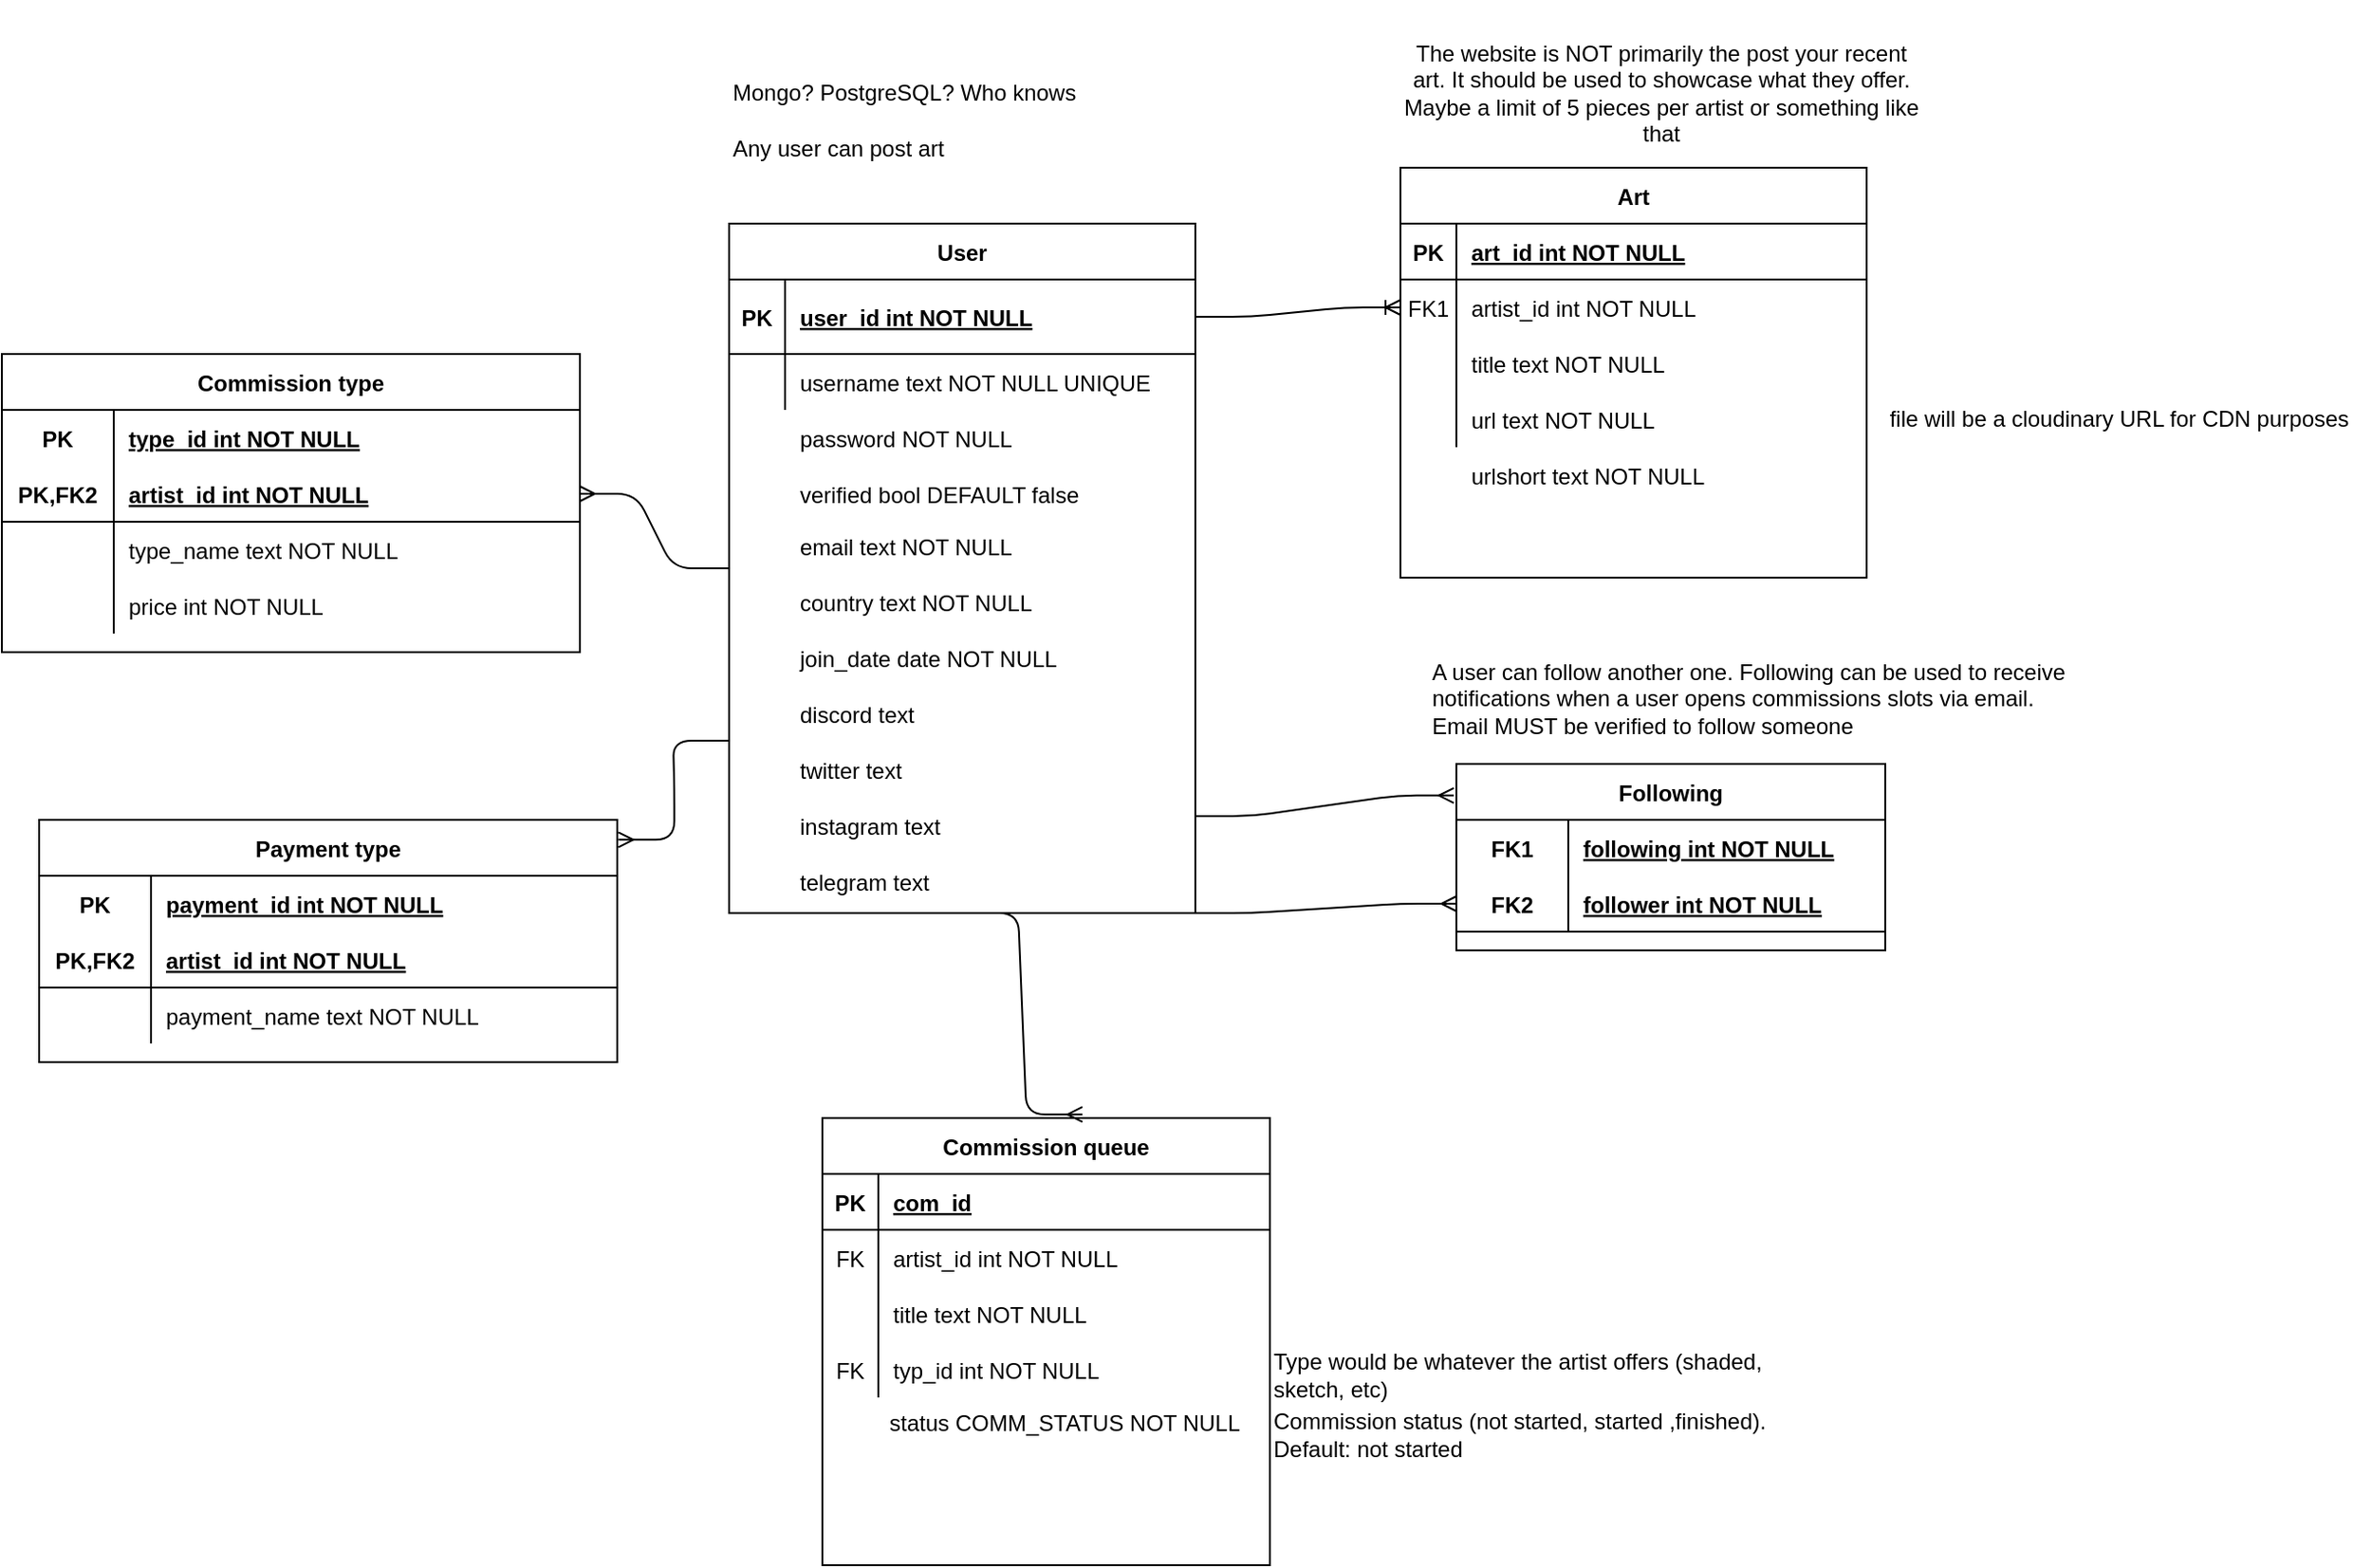 <mxfile version="14.5.1" type="github">
  <diagram id="R2lEEEUBdFMjLlhIrx00" name="Page-1">
    <mxGraphModel dx="981" dy="526" grid="1" gridSize="10" guides="1" tooltips="1" connect="1" arrows="1" fold="1" page="1" pageScale="1" pageWidth="850" pageHeight="1100" math="0" shadow="0" extFonts="Permanent Marker^https://fonts.googleapis.com/css?family=Permanent+Marker">
      <root>
        <mxCell id="0" />
        <mxCell id="1" parent="0" />
        <mxCell id="C-vyLk0tnHw3VtMMgP7b-1" value="" style="edgeStyle=entityRelationEdgeStyle;endArrow=ERoneToMany;startArrow=none;endFill=0;startFill=0;entryX=0;entryY=0.5;entryDx=0;entryDy=0;exitX=1;exitY=0.5;exitDx=0;exitDy=0;" parent="1" source="C-vyLk0tnHw3VtMMgP7b-24" target="C-vyLk0tnHw3VtMMgP7b-6" edge="1">
          <mxGeometry width="100" height="100" relative="1" as="geometry">
            <mxPoint x="570" y="360" as="sourcePoint" />
            <mxPoint x="780" y="760" as="targetPoint" />
          </mxGeometry>
        </mxCell>
        <mxCell id="C-vyLk0tnHw3VtMMgP7b-2" value="Art" style="shape=table;startSize=30;container=1;collapsible=1;childLayout=tableLayout;fixedRows=1;rowLines=0;fontStyle=1;align=center;resizeLast=1;" parent="1" vertex="1">
          <mxGeometry x="820" y="230" width="250" height="220" as="geometry" />
        </mxCell>
        <mxCell id="C-vyLk0tnHw3VtMMgP7b-3" value="" style="shape=partialRectangle;collapsible=0;dropTarget=0;pointerEvents=0;fillColor=none;points=[[0,0.5],[1,0.5]];portConstraint=eastwest;top=0;left=0;right=0;bottom=1;" parent="C-vyLk0tnHw3VtMMgP7b-2" vertex="1">
          <mxGeometry y="30" width="250" height="30" as="geometry" />
        </mxCell>
        <mxCell id="C-vyLk0tnHw3VtMMgP7b-4" value="PK" style="shape=partialRectangle;overflow=hidden;connectable=0;fillColor=none;top=0;left=0;bottom=0;right=0;fontStyle=1;" parent="C-vyLk0tnHw3VtMMgP7b-3" vertex="1">
          <mxGeometry width="30" height="30" as="geometry" />
        </mxCell>
        <mxCell id="C-vyLk0tnHw3VtMMgP7b-5" value="art_id int NOT NULL " style="shape=partialRectangle;overflow=hidden;connectable=0;fillColor=none;top=0;left=0;bottom=0;right=0;align=left;spacingLeft=6;fontStyle=5;" parent="C-vyLk0tnHw3VtMMgP7b-3" vertex="1">
          <mxGeometry x="30" width="220" height="30" as="geometry" />
        </mxCell>
        <mxCell id="C-vyLk0tnHw3VtMMgP7b-6" value="" style="shape=partialRectangle;collapsible=0;dropTarget=0;pointerEvents=0;fillColor=none;points=[[0,0.5],[1,0.5]];portConstraint=eastwest;top=0;left=0;right=0;bottom=0;" parent="C-vyLk0tnHw3VtMMgP7b-2" vertex="1">
          <mxGeometry y="60" width="250" height="30" as="geometry" />
        </mxCell>
        <mxCell id="C-vyLk0tnHw3VtMMgP7b-7" value="FK1" style="shape=partialRectangle;overflow=hidden;connectable=0;fillColor=none;top=0;left=0;bottom=0;right=0;" parent="C-vyLk0tnHw3VtMMgP7b-6" vertex="1">
          <mxGeometry width="30" height="30" as="geometry" />
        </mxCell>
        <mxCell id="C-vyLk0tnHw3VtMMgP7b-8" value="artist_id int NOT NULL" style="shape=partialRectangle;overflow=hidden;connectable=0;fillColor=none;top=0;left=0;bottom=0;right=0;align=left;spacingLeft=6;" parent="C-vyLk0tnHw3VtMMgP7b-6" vertex="1">
          <mxGeometry x="30" width="220" height="30" as="geometry" />
        </mxCell>
        <mxCell id="C-vyLk0tnHw3VtMMgP7b-9" value="" style="shape=partialRectangle;collapsible=0;dropTarget=0;pointerEvents=0;fillColor=none;points=[[0,0.5],[1,0.5]];portConstraint=eastwest;top=0;left=0;right=0;bottom=0;" parent="C-vyLk0tnHw3VtMMgP7b-2" vertex="1">
          <mxGeometry y="90" width="250" height="30" as="geometry" />
        </mxCell>
        <mxCell id="C-vyLk0tnHw3VtMMgP7b-10" value="" style="shape=partialRectangle;overflow=hidden;connectable=0;fillColor=none;top=0;left=0;bottom=0;right=0;" parent="C-vyLk0tnHw3VtMMgP7b-9" vertex="1">
          <mxGeometry width="30" height="30" as="geometry" />
        </mxCell>
        <mxCell id="C-vyLk0tnHw3VtMMgP7b-11" value="" style="shape=partialRectangle;overflow=hidden;connectable=0;fillColor=none;top=0;left=0;bottom=0;right=0;align=left;spacingLeft=6;" parent="C-vyLk0tnHw3VtMMgP7b-9" vertex="1">
          <mxGeometry x="30" width="220" height="30" as="geometry" />
        </mxCell>
        <mxCell id="TL3nBuyXhmTacH56hyKP-1" value="" style="shape=partialRectangle;collapsible=0;dropTarget=0;pointerEvents=0;fillColor=none;points=[[0,0.5],[1,0.5]];portConstraint=eastwest;top=0;left=0;right=0;bottom=0;" parent="C-vyLk0tnHw3VtMMgP7b-2" vertex="1">
          <mxGeometry y="120" width="250" height="30" as="geometry" />
        </mxCell>
        <mxCell id="TL3nBuyXhmTacH56hyKP-2" value="" style="shape=partialRectangle;overflow=hidden;connectable=0;fillColor=none;top=0;left=0;bottom=0;right=0;" parent="TL3nBuyXhmTacH56hyKP-1" vertex="1">
          <mxGeometry width="30" height="30" as="geometry" />
        </mxCell>
        <mxCell id="TL3nBuyXhmTacH56hyKP-3" value="" style="shape=partialRectangle;overflow=hidden;connectable=0;fillColor=none;top=0;left=0;bottom=0;right=0;align=left;spacingLeft=6;" parent="TL3nBuyXhmTacH56hyKP-1" vertex="1">
          <mxGeometry x="30" width="220" height="30" as="geometry" />
        </mxCell>
        <mxCell id="C-vyLk0tnHw3VtMMgP7b-23" value="User" style="shape=table;startSize=30;container=1;collapsible=1;childLayout=tableLayout;fixedRows=1;rowLines=0;fontStyle=1;align=center;resizeLast=1;" parent="1" vertex="1">
          <mxGeometry x="460" y="260" width="250" height="370" as="geometry" />
        </mxCell>
        <mxCell id="C-vyLk0tnHw3VtMMgP7b-24" value="" style="shape=partialRectangle;collapsible=0;dropTarget=0;pointerEvents=0;fillColor=none;points=[[0,0.5],[1,0.5]];portConstraint=eastwest;top=0;left=0;right=0;bottom=1;" parent="C-vyLk0tnHw3VtMMgP7b-23" vertex="1">
          <mxGeometry y="30" width="250" height="40" as="geometry" />
        </mxCell>
        <mxCell id="C-vyLk0tnHw3VtMMgP7b-25" value="PK" style="shape=partialRectangle;overflow=hidden;connectable=0;fillColor=none;top=0;left=0;bottom=0;right=0;fontStyle=1;" parent="C-vyLk0tnHw3VtMMgP7b-24" vertex="1">
          <mxGeometry width="30" height="40" as="geometry" />
        </mxCell>
        <mxCell id="C-vyLk0tnHw3VtMMgP7b-26" value="user_id int NOT NULL " style="shape=partialRectangle;overflow=hidden;connectable=0;fillColor=none;top=0;left=0;bottom=0;right=0;align=left;spacingLeft=6;fontStyle=5;" parent="C-vyLk0tnHw3VtMMgP7b-24" vertex="1">
          <mxGeometry x="30" width="220" height="40" as="geometry" />
        </mxCell>
        <mxCell id="C-vyLk0tnHw3VtMMgP7b-27" value="" style="shape=partialRectangle;collapsible=0;dropTarget=0;pointerEvents=0;fillColor=none;points=[[0,0.5],[1,0.5]];portConstraint=eastwest;top=0;left=0;right=0;bottom=0;" parent="C-vyLk0tnHw3VtMMgP7b-23" vertex="1">
          <mxGeometry y="70" width="250" height="30" as="geometry" />
        </mxCell>
        <mxCell id="C-vyLk0tnHw3VtMMgP7b-28" value="" style="shape=partialRectangle;overflow=hidden;connectable=0;fillColor=none;top=0;left=0;bottom=0;right=0;" parent="C-vyLk0tnHw3VtMMgP7b-27" vertex="1">
          <mxGeometry width="30" height="30" as="geometry" />
        </mxCell>
        <mxCell id="C-vyLk0tnHw3VtMMgP7b-29" value="username text NOT NULL UNIQUE" style="shape=partialRectangle;overflow=hidden;connectable=0;fillColor=none;top=0;left=0;bottom=0;right=0;align=left;spacingLeft=6;" parent="C-vyLk0tnHw3VtMMgP7b-27" vertex="1">
          <mxGeometry x="30" width="220" height="30" as="geometry" />
        </mxCell>
        <mxCell id="TL3nBuyXhmTacH56hyKP-5" value="&lt;div align=&quot;left&quot;&gt;Mongo? PostgreSQL? Who knows&lt;/div&gt;" style="text;html=1;align=left;verticalAlign=middle;resizable=0;points=[];autosize=1;" parent="1" vertex="1">
          <mxGeometry x="460" y="180" width="200" height="20" as="geometry" />
        </mxCell>
        <mxCell id="TL3nBuyXhmTacH56hyKP-6" value="join_date date NOT NULL" style="shape=partialRectangle;overflow=hidden;connectable=0;fillColor=none;top=0;left=0;bottom=0;right=0;align=left;spacingLeft=6;" parent="1" vertex="1">
          <mxGeometry x="490" y="478" width="220" height="30" as="geometry" />
        </mxCell>
        <mxCell id="TL3nBuyXhmTacH56hyKP-8" value="email text NOT NULL" style="shape=partialRectangle;overflow=hidden;connectable=0;fillColor=none;top=0;left=0;bottom=0;right=0;align=left;spacingLeft=6;" parent="1" vertex="1">
          <mxGeometry x="490" y="418" width="220" height="30" as="geometry" />
        </mxCell>
        <mxCell id="TL3nBuyXhmTacH56hyKP-9" value="country text NOT NULL" style="shape=partialRectangle;overflow=hidden;connectable=0;fillColor=none;top=0;left=0;bottom=0;right=0;align=left;spacingLeft=6;" parent="1" vertex="1">
          <mxGeometry x="490" y="448" width="220" height="30" as="geometry" />
        </mxCell>
        <mxCell id="TL3nBuyXhmTacH56hyKP-15" value="title text NOT NULL" style="shape=partialRectangle;overflow=hidden;connectable=0;fillColor=none;top=0;left=0;bottom=0;right=0;align=left;spacingLeft=6;" parent="1" vertex="1">
          <mxGeometry x="850" y="320" width="220" height="30" as="geometry" />
        </mxCell>
        <mxCell id="TL3nBuyXhmTacH56hyKP-16" value="url text NOT NULL" style="shape=partialRectangle;overflow=hidden;connectable=0;fillColor=none;top=0;left=0;bottom=0;right=0;align=left;spacingLeft=6;" parent="1" vertex="1">
          <mxGeometry x="850" y="350" width="220" height="30" as="geometry" />
        </mxCell>
        <mxCell id="TL3nBuyXhmTacH56hyKP-17" value="file will be a cloudinary URL for CDN purposes" style="text;html=1;align=center;verticalAlign=middle;resizable=0;points=[];autosize=1;" parent="1" vertex="1">
          <mxGeometry x="1070" y="355" width="270" height="20" as="geometry" />
        </mxCell>
        <mxCell id="VblUntj4SBmvAwm1wua8-1" value="&lt;div align=&quot;left&quot;&gt;Any user can post art&lt;/div&gt;" style="text;html=1;strokeColor=none;fillColor=none;align=left;verticalAlign=middle;whiteSpace=wrap;rounded=0;" parent="1" vertex="1">
          <mxGeometry x="460" y="210" width="250" height="20" as="geometry" />
        </mxCell>
        <mxCell id="VblUntj4SBmvAwm1wua8-2" value="&lt;div&gt;A user can follow another one. Following can be used to receive notifications when a user opens commissions slots via email.&lt;/div&gt;&lt;div&gt;Email MUST be verified to follow someone&lt;br&gt;&lt;/div&gt;" style="text;html=1;strokeColor=none;fillColor=none;align=left;verticalAlign=middle;whiteSpace=wrap;rounded=0;" parent="1" vertex="1">
          <mxGeometry x="835" y="480" width="390" height="70" as="geometry" />
        </mxCell>
        <mxCell id="VblUntj4SBmvAwm1wua8-3" value="password NOT NULL" style="shape=partialRectangle;overflow=hidden;connectable=0;fillColor=none;top=0;left=0;bottom=0;right=0;align=left;spacingLeft=6;" parent="1" vertex="1">
          <mxGeometry x="490" y="360" width="220" height="30" as="geometry" />
        </mxCell>
        <mxCell id="VblUntj4SBmvAwm1wua8-4" value="The website is NOT primarily the post your recent art. It should be used to showcase what they offer. Maybe a limit of 5 pieces per artist or something like that" style="text;html=1;strokeColor=none;fillColor=none;align=center;verticalAlign=middle;whiteSpace=wrap;rounded=0;" parent="1" vertex="1">
          <mxGeometry x="820" y="140" width="280" height="100" as="geometry" />
        </mxCell>
        <mxCell id="VblUntj4SBmvAwm1wua8-21" value="" style="edgeStyle=entityRelationEdgeStyle;fontSize=12;html=1;endArrow=ERmany;startArrow=none;entryX=-0.006;entryY=0.169;entryDx=0;entryDy=0;entryPerimeter=0;startFill=0;endFill=0;" parent="1" target="VblUntj4SBmvAwm1wua8-41" edge="1">
          <mxGeometry width="100" height="100" relative="1" as="geometry">
            <mxPoint x="710" y="578" as="sourcePoint" />
            <mxPoint x="836" y="574.96" as="targetPoint" />
          </mxGeometry>
        </mxCell>
        <mxCell id="VblUntj4SBmvAwm1wua8-22" value="" style="edgeStyle=entityRelationEdgeStyle;fontSize=12;html=1;endArrow=ERmany;startArrow=none;entryX=0;entryY=0.5;entryDx=0;entryDy=0;startFill=0;endFill=0;" parent="1" target="VblUntj4SBmvAwm1wua8-45" edge="1">
          <mxGeometry width="100" height="100" relative="1" as="geometry">
            <mxPoint x="710" y="630" as="sourcePoint" />
            <mxPoint x="850" y="655" as="targetPoint" />
          </mxGeometry>
        </mxCell>
        <mxCell id="VblUntj4SBmvAwm1wua8-23" value="Commission queue" style="shape=table;startSize=30;container=1;collapsible=1;childLayout=tableLayout;fixedRows=1;rowLines=0;fontStyle=1;align=center;resizeLast=1;" parent="1" vertex="1">
          <mxGeometry x="510" y="740" width="240" height="240" as="geometry" />
        </mxCell>
        <mxCell id="VblUntj4SBmvAwm1wua8-24" value="" style="shape=partialRectangle;collapsible=0;dropTarget=0;pointerEvents=0;fillColor=none;top=0;left=0;bottom=1;right=0;points=[[0,0.5],[1,0.5]];portConstraint=eastwest;" parent="VblUntj4SBmvAwm1wua8-23" vertex="1">
          <mxGeometry y="30" width="240" height="30" as="geometry" />
        </mxCell>
        <mxCell id="VblUntj4SBmvAwm1wua8-25" value="PK" style="shape=partialRectangle;connectable=0;fillColor=none;top=0;left=0;bottom=0;right=0;fontStyle=1;overflow=hidden;" parent="VblUntj4SBmvAwm1wua8-24" vertex="1">
          <mxGeometry width="30" height="30" as="geometry" />
        </mxCell>
        <mxCell id="VblUntj4SBmvAwm1wua8-26" value="com_id" style="shape=partialRectangle;connectable=0;fillColor=none;top=0;left=0;bottom=0;right=0;align=left;spacingLeft=6;fontStyle=5;overflow=hidden;" parent="VblUntj4SBmvAwm1wua8-24" vertex="1">
          <mxGeometry x="30" width="210" height="30" as="geometry" />
        </mxCell>
        <mxCell id="VblUntj4SBmvAwm1wua8-27" value="" style="shape=partialRectangle;collapsible=0;dropTarget=0;pointerEvents=0;fillColor=none;top=0;left=0;bottom=0;right=0;points=[[0,0.5],[1,0.5]];portConstraint=eastwest;" parent="VblUntj4SBmvAwm1wua8-23" vertex="1">
          <mxGeometry y="60" width="240" height="30" as="geometry" />
        </mxCell>
        <mxCell id="VblUntj4SBmvAwm1wua8-28" value="FK" style="shape=partialRectangle;connectable=0;fillColor=none;top=0;left=0;bottom=0;right=0;editable=1;overflow=hidden;" parent="VblUntj4SBmvAwm1wua8-27" vertex="1">
          <mxGeometry width="30" height="30" as="geometry" />
        </mxCell>
        <mxCell id="VblUntj4SBmvAwm1wua8-29" value="artist_id int NOT NULL" style="shape=partialRectangle;connectable=0;fillColor=none;top=0;left=0;bottom=0;right=0;align=left;spacingLeft=6;overflow=hidden;" parent="VblUntj4SBmvAwm1wua8-27" vertex="1">
          <mxGeometry x="30" width="210" height="30" as="geometry" />
        </mxCell>
        <mxCell id="VblUntj4SBmvAwm1wua8-30" value="" style="shape=partialRectangle;collapsible=0;dropTarget=0;pointerEvents=0;fillColor=none;top=0;left=0;bottom=0;right=0;points=[[0,0.5],[1,0.5]];portConstraint=eastwest;" parent="VblUntj4SBmvAwm1wua8-23" vertex="1">
          <mxGeometry y="90" width="240" height="30" as="geometry" />
        </mxCell>
        <mxCell id="VblUntj4SBmvAwm1wua8-31" value="" style="shape=partialRectangle;connectable=0;fillColor=none;top=0;left=0;bottom=0;right=0;editable=1;overflow=hidden;" parent="VblUntj4SBmvAwm1wua8-30" vertex="1">
          <mxGeometry width="30" height="30" as="geometry" />
        </mxCell>
        <mxCell id="VblUntj4SBmvAwm1wua8-32" value="title text NOT NULL" style="shape=partialRectangle;connectable=0;fillColor=none;top=0;left=0;bottom=0;right=0;align=left;spacingLeft=6;overflow=hidden;" parent="VblUntj4SBmvAwm1wua8-30" vertex="1">
          <mxGeometry x="30" width="210" height="30" as="geometry" />
        </mxCell>
        <mxCell id="VblUntj4SBmvAwm1wua8-33" value="" style="shape=partialRectangle;collapsible=0;dropTarget=0;pointerEvents=0;fillColor=none;top=0;left=0;bottom=0;right=0;points=[[0,0.5],[1,0.5]];portConstraint=eastwest;" parent="VblUntj4SBmvAwm1wua8-23" vertex="1">
          <mxGeometry y="120" width="240" height="30" as="geometry" />
        </mxCell>
        <mxCell id="VblUntj4SBmvAwm1wua8-34" value="FK" style="shape=partialRectangle;connectable=0;fillColor=none;top=0;left=0;bottom=0;right=0;editable=1;overflow=hidden;" parent="VblUntj4SBmvAwm1wua8-33" vertex="1">
          <mxGeometry width="30" height="30" as="geometry" />
        </mxCell>
        <mxCell id="VblUntj4SBmvAwm1wua8-35" value="typ_id int NOT NULL " style="shape=partialRectangle;connectable=0;fillColor=none;top=0;left=0;bottom=0;right=0;align=left;spacingLeft=6;overflow=hidden;" parent="VblUntj4SBmvAwm1wua8-33" vertex="1">
          <mxGeometry x="30" width="210" height="30" as="geometry" />
        </mxCell>
        <mxCell id="VblUntj4SBmvAwm1wua8-36" value="" style="edgeStyle=entityRelationEdgeStyle;fontSize=12;html=1;endArrow=ERmany;entryX=0.581;entryY=-0.008;entryDx=0;entryDy=0;entryPerimeter=0;exitX=0.5;exitY=1;exitDx=0;exitDy=0;" parent="1" target="VblUntj4SBmvAwm1wua8-23" edge="1" source="C-vyLk0tnHw3VtMMgP7b-23">
          <mxGeometry width="100" height="100" relative="1" as="geometry">
            <mxPoint x="579" y="650" as="sourcePoint" />
            <mxPoint x="591" y="710" as="targetPoint" />
          </mxGeometry>
        </mxCell>
        <mxCell id="VblUntj4SBmvAwm1wua8-38" value="&lt;div align=&quot;left&quot;&gt;Type would be whatever the artist offers (shaded, sketch, etc)&lt;/div&gt;" style="text;html=1;strokeColor=none;fillColor=none;align=left;verticalAlign=middle;whiteSpace=wrap;rounded=0;" parent="1" vertex="1">
          <mxGeometry x="750" y="860" width="300" height="35" as="geometry" />
        </mxCell>
        <mxCell id="VblUntj4SBmvAwm1wua8-39" value="status COMM_STATUS NOT NULL" style="text;strokeColor=none;fillColor=none;spacingLeft=4;spacingRight=4;overflow=hidden;rotatable=0;points=[[0,0.5],[1,0.5]];portConstraint=eastwest;fontSize=12;" parent="1" vertex="1">
          <mxGeometry x="540" y="890" width="210" height="30" as="geometry" />
        </mxCell>
        <mxCell id="VblUntj4SBmvAwm1wua8-40" value="Commission status (not started, started ,finished). Default: not started" style="text;html=1;strokeColor=none;fillColor=none;align=left;verticalAlign=middle;whiteSpace=wrap;rounded=0;" parent="1" vertex="1">
          <mxGeometry x="750" y="900" width="310" height="20" as="geometry" />
        </mxCell>
        <mxCell id="VblUntj4SBmvAwm1wua8-41" value="Following" style="shape=table;startSize=30;container=1;collapsible=1;childLayout=tableLayout;fixedRows=1;rowLines=0;fontStyle=1;align=center;resizeLast=1;" parent="1" vertex="1">
          <mxGeometry x="850" y="550" width="230" height="100" as="geometry" />
        </mxCell>
        <mxCell id="VblUntj4SBmvAwm1wua8-42" value="" style="shape=partialRectangle;collapsible=0;dropTarget=0;pointerEvents=0;fillColor=none;top=0;left=0;bottom=0;right=0;points=[[0,0.5],[1,0.5]];portConstraint=eastwest;" parent="VblUntj4SBmvAwm1wua8-41" vertex="1">
          <mxGeometry y="30" width="230" height="30" as="geometry" />
        </mxCell>
        <mxCell id="VblUntj4SBmvAwm1wua8-43" value="FK1" style="shape=partialRectangle;connectable=0;fillColor=none;top=0;left=0;bottom=0;right=0;fontStyle=1;overflow=hidden;" parent="VblUntj4SBmvAwm1wua8-42" vertex="1">
          <mxGeometry width="60" height="30" as="geometry" />
        </mxCell>
        <mxCell id="VblUntj4SBmvAwm1wua8-44" value="following int NOT NULL" style="shape=partialRectangle;connectable=0;fillColor=none;top=0;left=0;bottom=0;right=0;align=left;spacingLeft=6;fontStyle=5;overflow=hidden;" parent="VblUntj4SBmvAwm1wua8-42" vertex="1">
          <mxGeometry x="60" width="170" height="30" as="geometry" />
        </mxCell>
        <mxCell id="VblUntj4SBmvAwm1wua8-45" value="" style="shape=partialRectangle;collapsible=0;dropTarget=0;pointerEvents=0;fillColor=none;top=0;left=0;bottom=1;right=0;points=[[0,0.5],[1,0.5]];portConstraint=eastwest;" parent="VblUntj4SBmvAwm1wua8-41" vertex="1">
          <mxGeometry y="60" width="230" height="30" as="geometry" />
        </mxCell>
        <mxCell id="VblUntj4SBmvAwm1wua8-46" value="FK2" style="shape=partialRectangle;connectable=0;fillColor=none;top=0;left=0;bottom=0;right=0;fontStyle=1;overflow=hidden;" parent="VblUntj4SBmvAwm1wua8-45" vertex="1">
          <mxGeometry width="60" height="30" as="geometry" />
        </mxCell>
        <mxCell id="VblUntj4SBmvAwm1wua8-47" value="follower int NOT NULL" style="shape=partialRectangle;connectable=0;fillColor=none;top=0;left=0;bottom=0;right=0;align=left;spacingLeft=6;fontStyle=5;overflow=hidden;" parent="VblUntj4SBmvAwm1wua8-45" vertex="1">
          <mxGeometry x="60" width="170" height="30" as="geometry" />
        </mxCell>
        <mxCell id="VblUntj4SBmvAwm1wua8-54" value="Commission type" style="shape=table;startSize=30;container=1;collapsible=1;childLayout=tableLayout;fixedRows=1;rowLines=0;fontStyle=1;align=center;resizeLast=1;" parent="1" vertex="1">
          <mxGeometry x="70" y="330" width="310" height="160" as="geometry" />
        </mxCell>
        <mxCell id="VblUntj4SBmvAwm1wua8-55" value="" style="shape=partialRectangle;collapsible=0;dropTarget=0;pointerEvents=0;fillColor=none;top=0;left=0;bottom=0;right=0;points=[[0,0.5],[1,0.5]];portConstraint=eastwest;" parent="VblUntj4SBmvAwm1wua8-54" vertex="1">
          <mxGeometry y="30" width="310" height="30" as="geometry" />
        </mxCell>
        <mxCell id="VblUntj4SBmvAwm1wua8-56" value="PK" style="shape=partialRectangle;connectable=0;fillColor=none;top=0;left=0;bottom=0;right=0;fontStyle=1;overflow=hidden;" parent="VblUntj4SBmvAwm1wua8-55" vertex="1">
          <mxGeometry width="60" height="30" as="geometry" />
        </mxCell>
        <mxCell id="VblUntj4SBmvAwm1wua8-57" value="type_id int NOT NULL" style="shape=partialRectangle;connectable=0;fillColor=none;top=0;left=0;bottom=0;right=0;align=left;spacingLeft=6;fontStyle=5;overflow=hidden;" parent="VblUntj4SBmvAwm1wua8-55" vertex="1">
          <mxGeometry x="60" width="250" height="30" as="geometry" />
        </mxCell>
        <mxCell id="VblUntj4SBmvAwm1wua8-58" value="" style="shape=partialRectangle;collapsible=0;dropTarget=0;pointerEvents=0;fillColor=none;top=0;left=0;bottom=1;right=0;points=[[0,0.5],[1,0.5]];portConstraint=eastwest;" parent="VblUntj4SBmvAwm1wua8-54" vertex="1">
          <mxGeometry y="60" width="310" height="30" as="geometry" />
        </mxCell>
        <mxCell id="VblUntj4SBmvAwm1wua8-59" value="PK,FK2" style="shape=partialRectangle;connectable=0;fillColor=none;top=0;left=0;bottom=0;right=0;fontStyle=1;overflow=hidden;" parent="VblUntj4SBmvAwm1wua8-58" vertex="1">
          <mxGeometry width="60" height="30" as="geometry" />
        </mxCell>
        <mxCell id="VblUntj4SBmvAwm1wua8-60" value="artist_id int NOT NULL" style="shape=partialRectangle;connectable=0;fillColor=none;top=0;left=0;bottom=0;right=0;align=left;spacingLeft=6;fontStyle=5;overflow=hidden;" parent="VblUntj4SBmvAwm1wua8-58" vertex="1">
          <mxGeometry x="60" width="250" height="30" as="geometry" />
        </mxCell>
        <mxCell id="VblUntj4SBmvAwm1wua8-61" value="" style="shape=partialRectangle;collapsible=0;dropTarget=0;pointerEvents=0;fillColor=none;top=0;left=0;bottom=0;right=0;points=[[0,0.5],[1,0.5]];portConstraint=eastwest;" parent="VblUntj4SBmvAwm1wua8-54" vertex="1">
          <mxGeometry y="90" width="310" height="30" as="geometry" />
        </mxCell>
        <mxCell id="VblUntj4SBmvAwm1wua8-62" value="" style="shape=partialRectangle;connectable=0;fillColor=none;top=0;left=0;bottom=0;right=0;editable=1;overflow=hidden;" parent="VblUntj4SBmvAwm1wua8-61" vertex="1">
          <mxGeometry width="60" height="30" as="geometry" />
        </mxCell>
        <mxCell id="VblUntj4SBmvAwm1wua8-63" value="type_name text NOT NULL" style="shape=partialRectangle;connectable=0;fillColor=none;top=0;left=0;bottom=0;right=0;align=left;spacingLeft=6;overflow=hidden;" parent="VblUntj4SBmvAwm1wua8-61" vertex="1">
          <mxGeometry x="60" width="250" height="30" as="geometry" />
        </mxCell>
        <mxCell id="VblUntj4SBmvAwm1wua8-64" value="" style="shape=partialRectangle;collapsible=0;dropTarget=0;pointerEvents=0;fillColor=none;top=0;left=0;bottom=0;right=0;points=[[0,0.5],[1,0.5]];portConstraint=eastwest;" parent="VblUntj4SBmvAwm1wua8-54" vertex="1">
          <mxGeometry y="120" width="310" height="30" as="geometry" />
        </mxCell>
        <mxCell id="VblUntj4SBmvAwm1wua8-65" value="" style="shape=partialRectangle;connectable=0;fillColor=none;top=0;left=0;bottom=0;right=0;editable=1;overflow=hidden;" parent="VblUntj4SBmvAwm1wua8-64" vertex="1">
          <mxGeometry width="60" height="30" as="geometry" />
        </mxCell>
        <mxCell id="VblUntj4SBmvAwm1wua8-66" value="price int NOT NULL" style="shape=partialRectangle;connectable=0;fillColor=none;top=0;left=0;bottom=0;right=0;align=left;spacingLeft=6;overflow=hidden;" parent="VblUntj4SBmvAwm1wua8-64" vertex="1">
          <mxGeometry x="60" width="250" height="30" as="geometry" />
        </mxCell>
        <mxCell id="VblUntj4SBmvAwm1wua8-67" value="" style="edgeStyle=entityRelationEdgeStyle;fontSize=12;html=1;endArrow=none;exitX=1;exitY=0.5;exitDx=0;exitDy=0;entryX=0;entryY=0.5;entryDx=0;entryDy=0;endFill=0;startArrow=ERmany;startFill=0;" parent="1" source="VblUntj4SBmvAwm1wua8-58" target="C-vyLk0tnHw3VtMMgP7b-23" edge="1">
          <mxGeometry width="100" height="100" relative="1" as="geometry">
            <mxPoint x="340" y="483" as="sourcePoint" />
            <mxPoint x="460" y="383" as="targetPoint" />
          </mxGeometry>
        </mxCell>
        <mxCell id="VblUntj4SBmvAwm1wua8-68" value="Payment type" style="shape=table;startSize=30;container=1;collapsible=1;childLayout=tableLayout;fixedRows=1;rowLines=0;fontStyle=1;align=center;resizeLast=1;" parent="1" vertex="1">
          <mxGeometry x="90" y="580" width="310" height="130" as="geometry" />
        </mxCell>
        <mxCell id="VblUntj4SBmvAwm1wua8-69" value="" style="shape=partialRectangle;collapsible=0;dropTarget=0;pointerEvents=0;fillColor=none;top=0;left=0;bottom=0;right=0;points=[[0,0.5],[1,0.5]];portConstraint=eastwest;" parent="VblUntj4SBmvAwm1wua8-68" vertex="1">
          <mxGeometry y="30" width="310" height="30" as="geometry" />
        </mxCell>
        <mxCell id="VblUntj4SBmvAwm1wua8-70" value="PK" style="shape=partialRectangle;connectable=0;fillColor=none;top=0;left=0;bottom=0;right=0;fontStyle=1;overflow=hidden;" parent="VblUntj4SBmvAwm1wua8-69" vertex="1">
          <mxGeometry width="60" height="30" as="geometry" />
        </mxCell>
        <mxCell id="VblUntj4SBmvAwm1wua8-71" value="payment_id int NOT NULL" style="shape=partialRectangle;connectable=0;fillColor=none;top=0;left=0;bottom=0;right=0;align=left;spacingLeft=6;fontStyle=5;overflow=hidden;" parent="VblUntj4SBmvAwm1wua8-69" vertex="1">
          <mxGeometry x="60" width="250" height="30" as="geometry" />
        </mxCell>
        <mxCell id="VblUntj4SBmvAwm1wua8-72" value="" style="shape=partialRectangle;collapsible=0;dropTarget=0;pointerEvents=0;fillColor=none;top=0;left=0;bottom=1;right=0;points=[[0,0.5],[1,0.5]];portConstraint=eastwest;" parent="VblUntj4SBmvAwm1wua8-68" vertex="1">
          <mxGeometry y="60" width="310" height="30" as="geometry" />
        </mxCell>
        <mxCell id="VblUntj4SBmvAwm1wua8-73" value="PK,FK2" style="shape=partialRectangle;connectable=0;fillColor=none;top=0;left=0;bottom=0;right=0;fontStyle=1;overflow=hidden;" parent="VblUntj4SBmvAwm1wua8-72" vertex="1">
          <mxGeometry width="60" height="30" as="geometry" />
        </mxCell>
        <mxCell id="VblUntj4SBmvAwm1wua8-74" value="artist_id int NOT NULL" style="shape=partialRectangle;connectable=0;fillColor=none;top=0;left=0;bottom=0;right=0;align=left;spacingLeft=6;fontStyle=5;overflow=hidden;" parent="VblUntj4SBmvAwm1wua8-72" vertex="1">
          <mxGeometry x="60" width="250" height="30" as="geometry" />
        </mxCell>
        <mxCell id="VblUntj4SBmvAwm1wua8-75" value="" style="shape=partialRectangle;collapsible=0;dropTarget=0;pointerEvents=0;fillColor=none;top=0;left=0;bottom=0;right=0;points=[[0,0.5],[1,0.5]];portConstraint=eastwest;" parent="VblUntj4SBmvAwm1wua8-68" vertex="1">
          <mxGeometry y="90" width="310" height="30" as="geometry" />
        </mxCell>
        <mxCell id="VblUntj4SBmvAwm1wua8-76" value="" style="shape=partialRectangle;connectable=0;fillColor=none;top=0;left=0;bottom=0;right=0;editable=1;overflow=hidden;" parent="VblUntj4SBmvAwm1wua8-75" vertex="1">
          <mxGeometry width="60" height="30" as="geometry" />
        </mxCell>
        <mxCell id="VblUntj4SBmvAwm1wua8-77" value="payment_name text NOT NULL" style="shape=partialRectangle;connectable=0;fillColor=none;top=0;left=0;bottom=0;right=0;align=left;spacingLeft=6;overflow=hidden;" parent="VblUntj4SBmvAwm1wua8-75" vertex="1">
          <mxGeometry x="60" width="250" height="30" as="geometry" />
        </mxCell>
        <mxCell id="VblUntj4SBmvAwm1wua8-81" value="" style="edgeStyle=entityRelationEdgeStyle;fontSize=12;html=1;endArrow=none;exitX=1.002;exitY=0.082;exitDx=0;exitDy=0;entryX=0;entryY=0.75;entryDx=0;entryDy=0;endFill=0;startArrow=ERmany;startFill=0;exitPerimeter=0;" parent="1" source="VblUntj4SBmvAwm1wua8-68" target="C-vyLk0tnHw3VtMMgP7b-23" edge="1">
          <mxGeometry width="100" height="100" relative="1" as="geometry">
            <mxPoint x="380" y="550" as="sourcePoint" />
            <mxPoint x="460" y="600" as="targetPoint" />
          </mxGeometry>
        </mxCell>
        <mxCell id="7_TYEBzdxhTxKzm3X0NM-1" value="twitter text " style="shape=partialRectangle;overflow=hidden;connectable=0;fillColor=none;top=0;left=0;bottom=0;right=0;align=left;spacingLeft=6;" vertex="1" parent="1">
          <mxGeometry x="490" y="538" width="220" height="30" as="geometry" />
        </mxCell>
        <mxCell id="7_TYEBzdxhTxKzm3X0NM-2" value="discord text " style="shape=partialRectangle;overflow=hidden;connectable=0;fillColor=none;top=0;left=0;bottom=0;right=0;align=left;spacingLeft=6;" vertex="1" parent="1">
          <mxGeometry x="490" y="508" width="220" height="30" as="geometry" />
        </mxCell>
        <mxCell id="7_TYEBzdxhTxKzm3X0NM-3" value="instagram text " style="shape=partialRectangle;overflow=hidden;connectable=0;fillColor=none;top=0;left=0;bottom=0;right=0;align=left;spacingLeft=6;" vertex="1" parent="1">
          <mxGeometry x="490" y="568" width="220" height="30" as="geometry" />
        </mxCell>
        <mxCell id="7_TYEBzdxhTxKzm3X0NM-4" value="telegram text " style="shape=partialRectangle;overflow=hidden;connectable=0;fillColor=none;top=0;left=0;bottom=0;right=0;align=left;spacingLeft=6;" vertex="1" parent="1">
          <mxGeometry x="490" y="598" width="220" height="30" as="geometry" />
        </mxCell>
        <mxCell id="7_TYEBzdxhTxKzm3X0NM-6" value="verified bool DEFAULT false " style="shape=partialRectangle;overflow=hidden;connectable=0;fillColor=none;top=0;left=0;bottom=0;right=0;align=left;spacingLeft=6;" vertex="1" parent="1">
          <mxGeometry x="490" y="390" width="220" height="30" as="geometry" />
        </mxCell>
        <mxCell id="7_TYEBzdxhTxKzm3X0NM-7" value="urlshort text NOT NULL" style="shape=partialRectangle;overflow=hidden;connectable=0;fillColor=none;top=0;left=0;bottom=0;right=0;align=left;spacingLeft=6;" vertex="1" parent="1">
          <mxGeometry x="850" y="380" width="220" height="30" as="geometry" />
        </mxCell>
      </root>
    </mxGraphModel>
  </diagram>
</mxfile>
